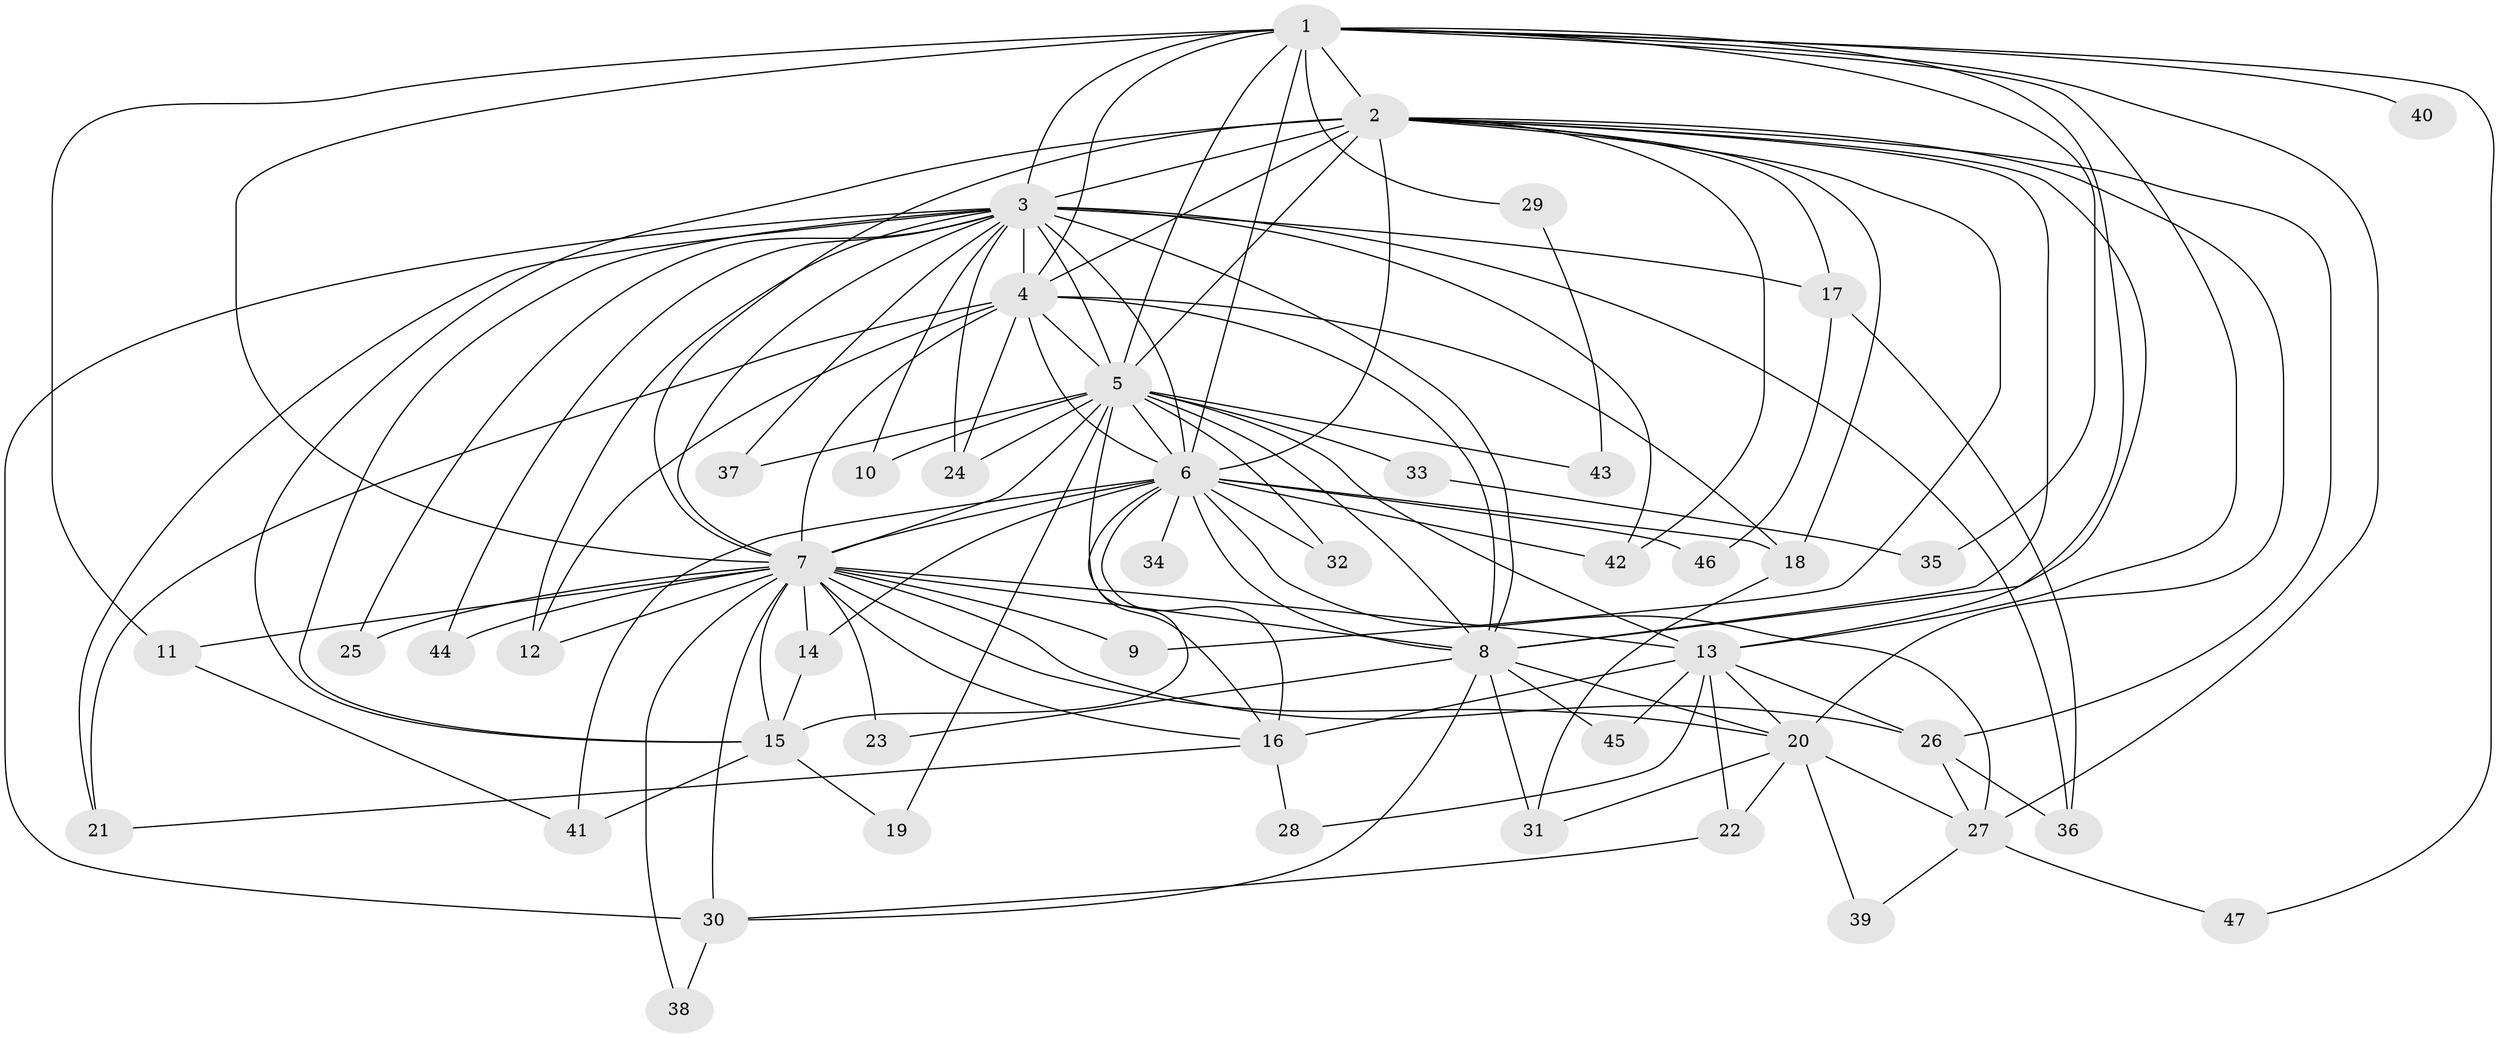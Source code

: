 // original degree distribution, {19: 0.010638297872340425, 13: 0.010638297872340425, 20: 0.02127659574468085, 24: 0.010638297872340425, 16: 0.010638297872340425, 28: 0.010638297872340425, 21: 0.02127659574468085, 17: 0.010638297872340425, 3: 0.23404255319148937, 2: 0.5106382978723404, 4: 0.09574468085106383, 8: 0.010638297872340425, 5: 0.031914893617021274, 6: 0.010638297872340425}
// Generated by graph-tools (version 1.1) at 2025/34/03/09/25 02:34:45]
// undirected, 47 vertices, 124 edges
graph export_dot {
graph [start="1"]
  node [color=gray90,style=filled];
  1;
  2;
  3;
  4;
  5;
  6;
  7;
  8;
  9;
  10;
  11;
  12;
  13;
  14;
  15;
  16;
  17;
  18;
  19;
  20;
  21;
  22;
  23;
  24;
  25;
  26;
  27;
  28;
  29;
  30;
  31;
  32;
  33;
  34;
  35;
  36;
  37;
  38;
  39;
  40;
  41;
  42;
  43;
  44;
  45;
  46;
  47;
  1 -- 2 [weight=2.0];
  1 -- 3 [weight=1.0];
  1 -- 4 [weight=1.0];
  1 -- 5 [weight=1.0];
  1 -- 6 [weight=2.0];
  1 -- 7 [weight=2.0];
  1 -- 8 [weight=1.0];
  1 -- 11 [weight=1.0];
  1 -- 13 [weight=1.0];
  1 -- 27 [weight=1.0];
  1 -- 29 [weight=1.0];
  1 -- 35 [weight=1.0];
  1 -- 40 [weight=1.0];
  1 -- 47 [weight=1.0];
  2 -- 3 [weight=3.0];
  2 -- 4 [weight=2.0];
  2 -- 5 [weight=3.0];
  2 -- 6 [weight=2.0];
  2 -- 7 [weight=4.0];
  2 -- 8 [weight=2.0];
  2 -- 9 [weight=1.0];
  2 -- 13 [weight=1.0];
  2 -- 15 [weight=1.0];
  2 -- 17 [weight=1.0];
  2 -- 18 [weight=2.0];
  2 -- 20 [weight=1.0];
  2 -- 26 [weight=3.0];
  2 -- 42 [weight=1.0];
  3 -- 4 [weight=2.0];
  3 -- 5 [weight=1.0];
  3 -- 6 [weight=2.0];
  3 -- 7 [weight=2.0];
  3 -- 8 [weight=1.0];
  3 -- 10 [weight=1.0];
  3 -- 12 [weight=1.0];
  3 -- 15 [weight=1.0];
  3 -- 17 [weight=2.0];
  3 -- 21 [weight=1.0];
  3 -- 24 [weight=1.0];
  3 -- 25 [weight=1.0];
  3 -- 30 [weight=1.0];
  3 -- 36 [weight=1.0];
  3 -- 37 [weight=1.0];
  3 -- 42 [weight=1.0];
  3 -- 44 [weight=1.0];
  4 -- 5 [weight=1.0];
  4 -- 6 [weight=1.0];
  4 -- 7 [weight=2.0];
  4 -- 8 [weight=2.0];
  4 -- 12 [weight=1.0];
  4 -- 18 [weight=1.0];
  4 -- 21 [weight=2.0];
  4 -- 24 [weight=1.0];
  5 -- 6 [weight=1.0];
  5 -- 7 [weight=2.0];
  5 -- 8 [weight=1.0];
  5 -- 10 [weight=1.0];
  5 -- 13 [weight=1.0];
  5 -- 16 [weight=1.0];
  5 -- 19 [weight=1.0];
  5 -- 24 [weight=1.0];
  5 -- 32 [weight=1.0];
  5 -- 33 [weight=1.0];
  5 -- 37 [weight=1.0];
  5 -- 43 [weight=1.0];
  6 -- 7 [weight=2.0];
  6 -- 8 [weight=2.0];
  6 -- 14 [weight=3.0];
  6 -- 15 [weight=2.0];
  6 -- 16 [weight=1.0];
  6 -- 18 [weight=1.0];
  6 -- 27 [weight=2.0];
  6 -- 32 [weight=1.0];
  6 -- 34 [weight=1.0];
  6 -- 41 [weight=1.0];
  6 -- 42 [weight=1.0];
  6 -- 46 [weight=1.0];
  7 -- 8 [weight=2.0];
  7 -- 9 [weight=2.0];
  7 -- 11 [weight=1.0];
  7 -- 12 [weight=2.0];
  7 -- 13 [weight=1.0];
  7 -- 14 [weight=4.0];
  7 -- 15 [weight=1.0];
  7 -- 16 [weight=1.0];
  7 -- 20 [weight=1.0];
  7 -- 23 [weight=2.0];
  7 -- 25 [weight=2.0];
  7 -- 26 [weight=2.0];
  7 -- 30 [weight=1.0];
  7 -- 38 [weight=1.0];
  7 -- 44 [weight=1.0];
  8 -- 20 [weight=1.0];
  8 -- 23 [weight=1.0];
  8 -- 30 [weight=1.0];
  8 -- 31 [weight=2.0];
  8 -- 45 [weight=1.0];
  11 -- 41 [weight=1.0];
  13 -- 16 [weight=1.0];
  13 -- 20 [weight=1.0];
  13 -- 22 [weight=1.0];
  13 -- 26 [weight=1.0];
  13 -- 28 [weight=1.0];
  13 -- 45 [weight=1.0];
  14 -- 15 [weight=1.0];
  15 -- 19 [weight=1.0];
  15 -- 41 [weight=1.0];
  16 -- 21 [weight=1.0];
  16 -- 28 [weight=1.0];
  17 -- 36 [weight=1.0];
  17 -- 46 [weight=1.0];
  18 -- 31 [weight=1.0];
  20 -- 22 [weight=1.0];
  20 -- 27 [weight=1.0];
  20 -- 31 [weight=1.0];
  20 -- 39 [weight=1.0];
  22 -- 30 [weight=1.0];
  26 -- 27 [weight=1.0];
  26 -- 36 [weight=1.0];
  27 -- 39 [weight=1.0];
  27 -- 47 [weight=1.0];
  29 -- 43 [weight=1.0];
  30 -- 38 [weight=1.0];
  33 -- 35 [weight=1.0];
}
